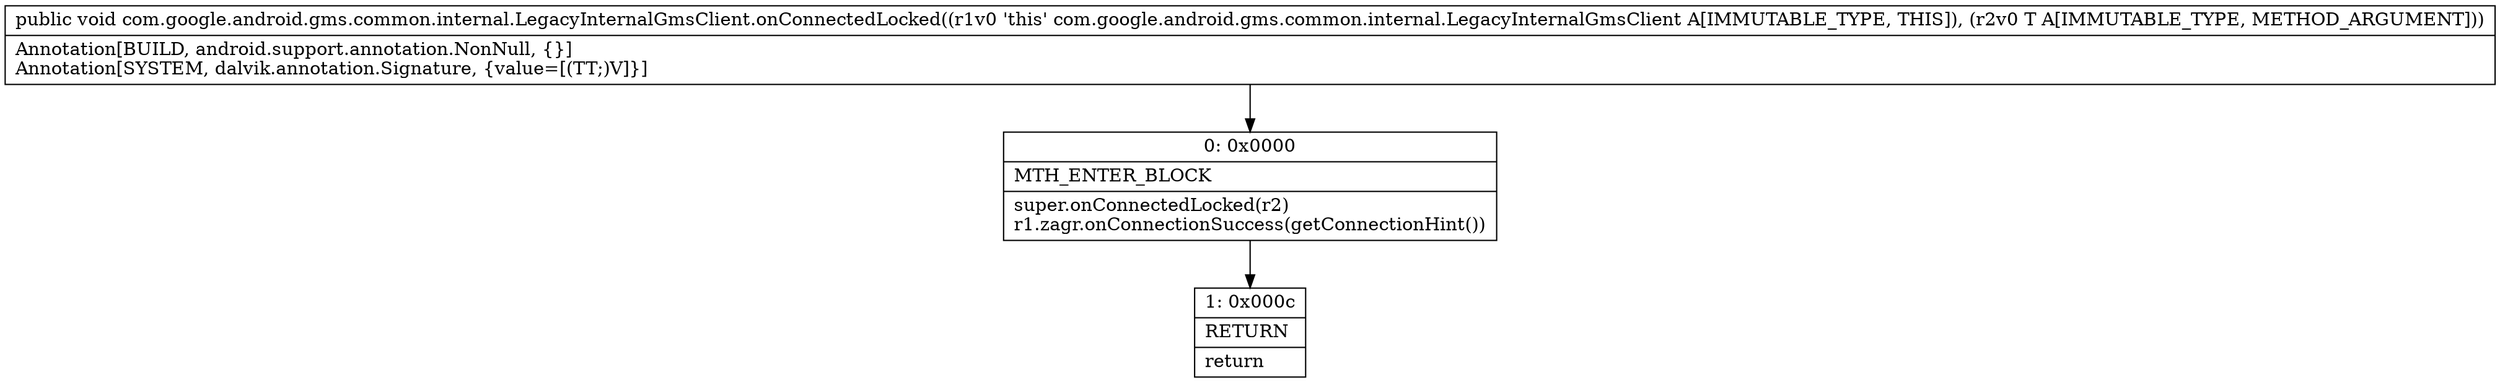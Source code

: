 digraph "CFG forcom.google.android.gms.common.internal.LegacyInternalGmsClient.onConnectedLocked(Landroid\/os\/IInterface;)V" {
Node_0 [shape=record,label="{0\:\ 0x0000|MTH_ENTER_BLOCK\l|super.onConnectedLocked(r2)\lr1.zagr.onConnectionSuccess(getConnectionHint())\l}"];
Node_1 [shape=record,label="{1\:\ 0x000c|RETURN\l|return\l}"];
MethodNode[shape=record,label="{public void com.google.android.gms.common.internal.LegacyInternalGmsClient.onConnectedLocked((r1v0 'this' com.google.android.gms.common.internal.LegacyInternalGmsClient A[IMMUTABLE_TYPE, THIS]), (r2v0 T A[IMMUTABLE_TYPE, METHOD_ARGUMENT]))  | Annotation[BUILD, android.support.annotation.NonNull, \{\}]\lAnnotation[SYSTEM, dalvik.annotation.Signature, \{value=[(TT;)V]\}]\l}"];
MethodNode -> Node_0;
Node_0 -> Node_1;
}

